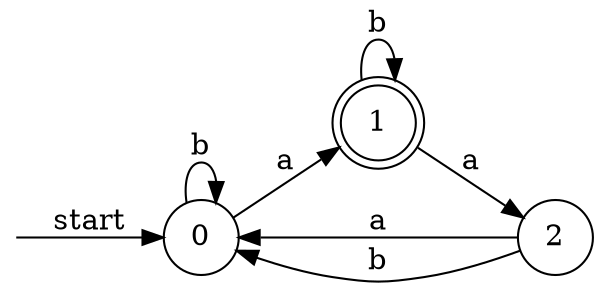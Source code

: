 digraph dfa {
    rankdir = LR;
    node [shape = circle];
    __start [style = invis, shape = point];
    __start -> "0" [ label = "start" ];
    node [shape = doublecircle]; "1"
    node [shape = circle];
    "2" -> "0" [ label = "a" ];
    "2" -> "0" [ label = "b" ];
    "1" -> "2" [ label = "a" ];
    "1" -> "1" [ label = "b" ];
    "0" -> "1" [ label = "a" ];
    "0" -> "0" [ label = "b" ];
}
